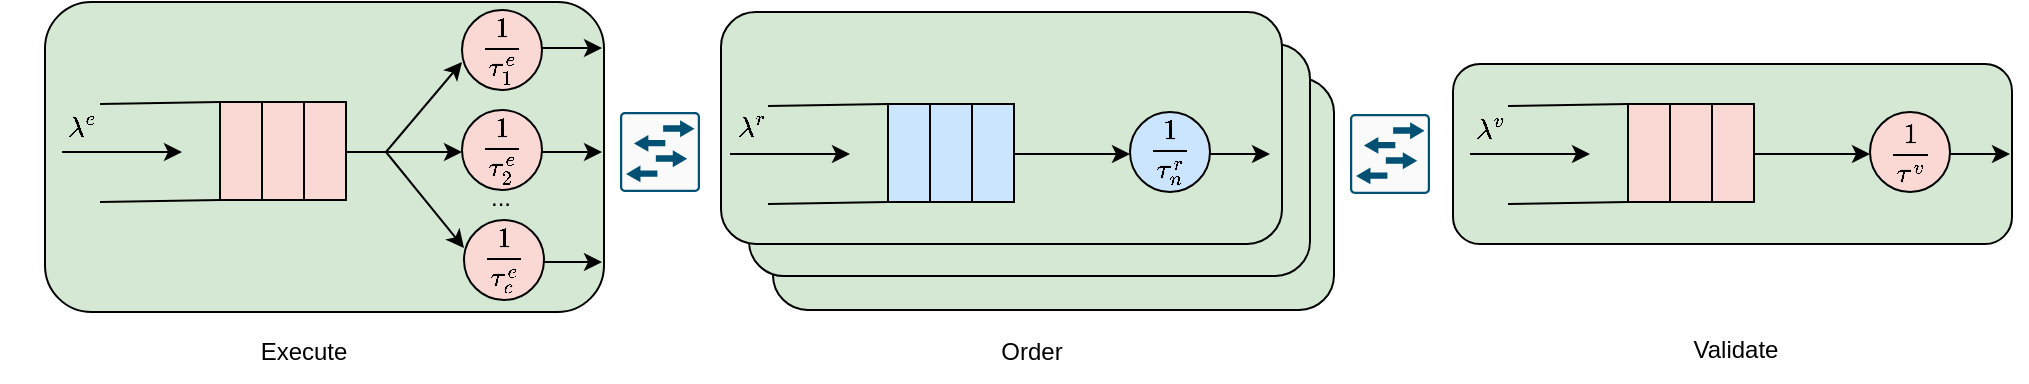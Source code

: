 <mxfile version="20.2.3" type="device"><diagram id="aW8BC6xyf7XYzy20FpQa" name="Page-1"><mxGraphModel dx="483" dy="307" grid="1" gridSize="10" guides="1" tooltips="1" connect="1" arrows="1" fold="1" page="1" pageScale="1" pageWidth="827" pageHeight="1169" math="1" shadow="0"><root><mxCell id="0"/><mxCell id="1" parent="0"/><mxCell id="fmg4xPLjpJWLCASZaRXe-45" value="" style="rounded=1;whiteSpace=wrap;html=1;fillColor=#D5E8D4;" parent="1" vertex="1"><mxGeometry x="410.5" y="343" width="280.5" height="116" as="geometry"/></mxCell><mxCell id="fmg4xPLjpJWLCASZaRXe-44" value="" style="rounded=1;whiteSpace=wrap;html=1;fillColor=#D5E8D4;" parent="1" vertex="1"><mxGeometry x="398.5" y="326" width="280.5" height="116" as="geometry"/></mxCell><mxCell id="fmg4xPLjpJWLCASZaRXe-42" value="" style="rounded=1;whiteSpace=wrap;html=1;fillColor=#D5E8D4;" parent="1" vertex="1"><mxGeometry x="46.5" y="305" width="279.5" height="155" as="geometry"/></mxCell><mxCell id="fmg4xPLjpJWLCASZaRXe-41" value="" style="rounded=1;whiteSpace=wrap;html=1;fillColor=#D5E8D4;" parent="1" vertex="1"><mxGeometry x="384.5" y="310" width="280.5" height="116" as="geometry"/></mxCell><mxCell id="fmg4xPLjpJWLCASZaRXe-2" value="" style="rounded=0;whiteSpace=wrap;html=1;fillColor=#FAD9D5;" parent="1" vertex="1"><mxGeometry x="134" y="355" width="21" height="49" as="geometry"/></mxCell><mxCell id="fmg4xPLjpJWLCASZaRXe-3" value="" style="endArrow=none;html=1;rounded=0;" parent="1" edge="1"><mxGeometry width="50" height="50" relative="1" as="geometry"><mxPoint x="74" y="356" as="sourcePoint"/><mxPoint x="134" y="355" as="targetPoint"/></mxGeometry></mxCell><mxCell id="fmg4xPLjpJWLCASZaRXe-4" value="" style="endArrow=classic;html=1;rounded=0;" parent="1" edge="1"><mxGeometry width="50" height="50" relative="1" as="geometry"><mxPoint x="55" y="380" as="sourcePoint"/><mxPoint x="115" y="380" as="targetPoint"/></mxGeometry></mxCell><mxCell id="fmg4xPLjpJWLCASZaRXe-5" value="$$\frac{1}{\tau_1^e}$$" style="ellipse;whiteSpace=wrap;html=1;aspect=fixed;fillColor=#FAD9D5;" parent="1" vertex="1"><mxGeometry x="255" y="309" width="40" height="40" as="geometry"/></mxCell><mxCell id="fmg4xPLjpJWLCASZaRXe-6" value="$$\lambda^e$$" style="text;html=1;strokeColor=none;fillColor=none;align=center;verticalAlign=middle;whiteSpace=wrap;rounded=0;" parent="1" vertex="1"><mxGeometry x="35" y="353" width="60" height="30" as="geometry"/></mxCell><mxCell id="fmg4xPLjpJWLCASZaRXe-7" value="$$\frac{1}{\tau_2^e}$$" style="ellipse;whiteSpace=wrap;html=1;aspect=fixed;fillColor=#FAD9D5;" parent="1" vertex="1"><mxGeometry x="255" y="359" width="40" height="40" as="geometry"/></mxCell><mxCell id="fmg4xPLjpJWLCASZaRXe-8" value="$$\frac{1}{\tau_c^e}$$" style="ellipse;whiteSpace=wrap;html=1;aspect=fixed;fillColor=#FAD9D5;" parent="1" vertex="1"><mxGeometry x="256" y="414" width="40" height="40" as="geometry"/></mxCell><mxCell id="fmg4xPLjpJWLCASZaRXe-9" value="" style="rounded=0;whiteSpace=wrap;html=1;fillColor=#FAD9D5;" parent="1" vertex="1"><mxGeometry x="155" y="355" width="21" height="49" as="geometry"/></mxCell><mxCell id="fmg4xPLjpJWLCASZaRXe-10" value="" style="rounded=0;whiteSpace=wrap;html=1;fillColor=#FAD9D5;" parent="1" vertex="1"><mxGeometry x="176" y="355" width="21" height="49" as="geometry"/></mxCell><mxCell id="fmg4xPLjpJWLCASZaRXe-11" value="" style="endArrow=none;html=1;rounded=0;" parent="1" edge="1"><mxGeometry width="50" height="50" relative="1" as="geometry"><mxPoint x="74" y="405" as="sourcePoint"/><mxPoint x="134" y="404" as="targetPoint"/></mxGeometry></mxCell><mxCell id="fmg4xPLjpJWLCASZaRXe-13" value="" style="endArrow=none;html=1;rounded=0;" parent="1" edge="1"><mxGeometry width="50" height="50" relative="1" as="geometry"><mxPoint x="197" y="380" as="sourcePoint"/><mxPoint x="217" y="380" as="targetPoint"/></mxGeometry></mxCell><mxCell id="fmg4xPLjpJWLCASZaRXe-14" value="" style="endArrow=classic;html=1;rounded=0;" parent="1" edge="1"><mxGeometry width="50" height="50" relative="1" as="geometry"><mxPoint x="295" y="328" as="sourcePoint"/><mxPoint x="325" y="328" as="targetPoint"/></mxGeometry></mxCell><mxCell id="fmg4xPLjpJWLCASZaRXe-16" value="" style="endArrow=classic;html=1;rounded=0;" parent="1" edge="1"><mxGeometry width="50" height="50" relative="1" as="geometry"><mxPoint x="295" y="380" as="sourcePoint"/><mxPoint x="325" y="380" as="targetPoint"/></mxGeometry></mxCell><mxCell id="fmg4xPLjpJWLCASZaRXe-17" value="" style="endArrow=classic;html=1;rounded=0;" parent="1" edge="1"><mxGeometry width="50" height="50" relative="1" as="geometry"><mxPoint x="296" y="435" as="sourcePoint"/><mxPoint x="325" y="435" as="targetPoint"/></mxGeometry></mxCell><mxCell id="fmg4xPLjpJWLCASZaRXe-18" value="..." style="text;strokeColor=none;fillColor=none;align=left;verticalAlign=middle;spacingLeft=4;spacingRight=4;overflow=hidden;points=[[0,0.5],[1,0.5]];portConstraint=eastwest;rotatable=0;" parent="1" vertex="1"><mxGeometry x="263.5" y="387" width="80" height="30" as="geometry"/></mxCell><mxCell id="fmg4xPLjpJWLCASZaRXe-19" value="" style="endArrow=classic;html=1;rounded=0;" parent="1" edge="1"><mxGeometry width="50" height="50" relative="1" as="geometry"><mxPoint x="217" y="380" as="sourcePoint"/><mxPoint x="255" y="335" as="targetPoint"/></mxGeometry></mxCell><mxCell id="fmg4xPLjpJWLCASZaRXe-20" value="" style="endArrow=classic;html=1;rounded=0;" parent="1" edge="1"><mxGeometry width="50" height="50" relative="1" as="geometry"><mxPoint x="217" y="380" as="sourcePoint"/><mxPoint x="255" y="380" as="targetPoint"/></mxGeometry></mxCell><mxCell id="fmg4xPLjpJWLCASZaRXe-21" value="" style="endArrow=classic;html=1;rounded=0;" parent="1" edge="1"><mxGeometry width="50" height="50" relative="1" as="geometry"><mxPoint x="217" y="380" as="sourcePoint"/><mxPoint x="256" y="428" as="targetPoint"/></mxGeometry></mxCell><mxCell id="fmg4xPLjpJWLCASZaRXe-22" value="" style="rounded=0;whiteSpace=wrap;html=1;fillColor=#CCE5FF;" parent="1" vertex="1"><mxGeometry x="468" y="356" width="21" height="49" as="geometry"/></mxCell><mxCell id="fmg4xPLjpJWLCASZaRXe-23" value="" style="endArrow=none;html=1;rounded=0;" parent="1" edge="1"><mxGeometry width="50" height="50" relative="1" as="geometry"><mxPoint x="408" y="357" as="sourcePoint"/><mxPoint x="468" y="356" as="targetPoint"/></mxGeometry></mxCell><mxCell id="fmg4xPLjpJWLCASZaRXe-24" value="" style="endArrow=classic;html=1;rounded=0;" parent="1" edge="1"><mxGeometry width="50" height="50" relative="1" as="geometry"><mxPoint x="389" y="381" as="sourcePoint"/><mxPoint x="449" y="381" as="targetPoint"/></mxGeometry></mxCell><mxCell id="fmg4xPLjpJWLCASZaRXe-27" value="$$\frac{1}{\tau_n^r}$$" style="ellipse;whiteSpace=wrap;html=1;aspect=fixed;fillColor=#CCE5FF;" parent="1" vertex="1"><mxGeometry x="589" y="360" width="40" height="40" as="geometry"/></mxCell><mxCell id="fmg4xPLjpJWLCASZaRXe-29" value="" style="rounded=0;whiteSpace=wrap;html=1;fillColor=#CCE5FF;" parent="1" vertex="1"><mxGeometry x="489" y="356" width="21" height="49" as="geometry"/></mxCell><mxCell id="fmg4xPLjpJWLCASZaRXe-30" value="" style="rounded=0;whiteSpace=wrap;html=1;fillColor=#CCE5FF;" parent="1" vertex="1"><mxGeometry x="510" y="356" width="21" height="49" as="geometry"/></mxCell><mxCell id="fmg4xPLjpJWLCASZaRXe-31" value="" style="endArrow=none;html=1;rounded=0;" parent="1" edge="1"><mxGeometry width="50" height="50" relative="1" as="geometry"><mxPoint x="408" y="406" as="sourcePoint"/><mxPoint x="468" y="405.0" as="targetPoint"/></mxGeometry></mxCell><mxCell id="fmg4xPLjpJWLCASZaRXe-32" value="" style="endArrow=none;html=1;rounded=0;" parent="1" edge="1"><mxGeometry width="50" height="50" relative="1" as="geometry"><mxPoint x="531" y="381" as="sourcePoint"/><mxPoint x="551" y="381" as="targetPoint"/></mxGeometry></mxCell><mxCell id="fmg4xPLjpJWLCASZaRXe-34" value="" style="endArrow=classic;html=1;rounded=0;" parent="1" edge="1"><mxGeometry width="50" height="50" relative="1" as="geometry"><mxPoint x="629" y="381" as="sourcePoint"/><mxPoint x="659" y="381" as="targetPoint"/></mxGeometry></mxCell><mxCell id="fmg4xPLjpJWLCASZaRXe-38" value="" style="endArrow=classic;html=1;rounded=0;" parent="1" edge="1"><mxGeometry width="50" height="50" relative="1" as="geometry"><mxPoint x="551" y="381" as="sourcePoint"/><mxPoint x="589" y="381" as="targetPoint"/></mxGeometry></mxCell><mxCell id="fmg4xPLjpJWLCASZaRXe-43" value="$$\lambda^r$$" style="text;html=1;strokeColor=none;fillColor=none;align=center;verticalAlign=middle;whiteSpace=wrap;rounded=0;" parent="1" vertex="1"><mxGeometry x="370" y="353" width="60" height="30" as="geometry"/></mxCell><mxCell id="fmg4xPLjpJWLCASZaRXe-46" value="" style="rounded=1;whiteSpace=wrap;html=1;fillColor=#D5E8D4;" parent="1" vertex="1"><mxGeometry x="750.5" y="336" width="279.5" height="90" as="geometry"/></mxCell><mxCell id="fmg4xPLjpJWLCASZaRXe-47" value="" style="rounded=0;whiteSpace=wrap;html=1;fillColor=#FAD9D5;" parent="1" vertex="1"><mxGeometry x="838" y="356" width="21" height="49" as="geometry"/></mxCell><mxCell id="fmg4xPLjpJWLCASZaRXe-48" value="" style="endArrow=none;html=1;rounded=0;" parent="1" edge="1"><mxGeometry width="50" height="50" relative="1" as="geometry"><mxPoint x="778" y="357" as="sourcePoint"/><mxPoint x="838" y="356" as="targetPoint"/></mxGeometry></mxCell><mxCell id="fmg4xPLjpJWLCASZaRXe-49" value="" style="endArrow=classic;html=1;rounded=0;" parent="1" edge="1"><mxGeometry width="50" height="50" relative="1" as="geometry"><mxPoint x="759.0" y="381" as="sourcePoint"/><mxPoint x="819.0" y="381" as="targetPoint"/></mxGeometry></mxCell><mxCell id="fmg4xPLjpJWLCASZaRXe-51" value="$$\lambda^v$$" style="text;html=1;strokeColor=none;fillColor=none;align=center;verticalAlign=middle;whiteSpace=wrap;rounded=0;" parent="1" vertex="1"><mxGeometry x="739" y="354" width="60" height="30" as="geometry"/></mxCell><mxCell id="fmg4xPLjpJWLCASZaRXe-52" value="$$\frac{1}{\tau^v}$$" style="ellipse;whiteSpace=wrap;html=1;aspect=fixed;fillColor=#FAD9D5;" parent="1" vertex="1"><mxGeometry x="959" y="360" width="40" height="40" as="geometry"/></mxCell><mxCell id="fmg4xPLjpJWLCASZaRXe-54" value="" style="rounded=0;whiteSpace=wrap;html=1;fillColor=#FAD9D5;" parent="1" vertex="1"><mxGeometry x="859" y="356" width="21" height="49" as="geometry"/></mxCell><mxCell id="fmg4xPLjpJWLCASZaRXe-55" value="" style="rounded=0;whiteSpace=wrap;html=1;fillColor=#FAD9D5;" parent="1" vertex="1"><mxGeometry x="880" y="356" width="21" height="49" as="geometry"/></mxCell><mxCell id="fmg4xPLjpJWLCASZaRXe-56" value="" style="endArrow=none;html=1;rounded=0;" parent="1" edge="1"><mxGeometry width="50" height="50" relative="1" as="geometry"><mxPoint x="778" y="406" as="sourcePoint"/><mxPoint x="838" y="405" as="targetPoint"/></mxGeometry></mxCell><mxCell id="fmg4xPLjpJWLCASZaRXe-57" value="" style="endArrow=none;html=1;rounded=0;" parent="1" edge="1"><mxGeometry width="50" height="50" relative="1" as="geometry"><mxPoint x="901" y="381" as="sourcePoint"/><mxPoint x="921" y="381" as="targetPoint"/></mxGeometry></mxCell><mxCell id="fmg4xPLjpJWLCASZaRXe-59" value="" style="endArrow=classic;html=1;rounded=0;" parent="1" edge="1"><mxGeometry width="50" height="50" relative="1" as="geometry"><mxPoint x="999.0" y="381" as="sourcePoint"/><mxPoint x="1029.0" y="381" as="targetPoint"/></mxGeometry></mxCell><mxCell id="fmg4xPLjpJWLCASZaRXe-63" value="" style="endArrow=classic;html=1;rounded=0;" parent="1" edge="1"><mxGeometry width="50" height="50" relative="1" as="geometry"><mxPoint x="921" y="381" as="sourcePoint"/><mxPoint x="959.0" y="381" as="targetPoint"/></mxGeometry></mxCell><mxCell id="fmg4xPLjpJWLCASZaRXe-74" value="" style="sketch=0;points=[[0.015,0.015,0],[0.985,0.015,0],[0.985,0.985,0],[0.015,0.985,0],[0.25,0,0],[0.5,0,0],[0.75,0,0],[1,0.25,0],[1,0.5,0],[1,0.75,0],[0.75,1,0],[0.5,1,0],[0.25,1,0],[0,0.75,0],[0,0.5,0],[0,0.25,0]];verticalLabelPosition=bottom;html=1;verticalAlign=top;aspect=fixed;align=center;pointerEvents=1;shape=mxgraph.cisco19.rect;prIcon=l2_switch;fillColor=#FAFAFA;strokeColor=#005073;" parent="1" vertex="1"><mxGeometry x="334" y="360" width="40" height="40" as="geometry"/></mxCell><mxCell id="fmg4xPLjpJWLCASZaRXe-77" value="" style="sketch=0;points=[[0.015,0.015,0],[0.985,0.015,0],[0.985,0.985,0],[0.015,0.985,0],[0.25,0,0],[0.5,0,0],[0.75,0,0],[1,0.25,0],[1,0.5,0],[1,0.75,0],[0.75,1,0],[0.5,1,0],[0.25,1,0],[0,0.75,0],[0,0.5,0],[0,0.25,0]];verticalLabelPosition=bottom;html=1;verticalAlign=top;aspect=fixed;align=center;pointerEvents=1;shape=mxgraph.cisco19.rect;prIcon=l2_switch;fillColor=#FAFAFA;strokeColor=#005073;" parent="1" vertex="1"><mxGeometry x="699" y="361" width="40" height="40" as="geometry"/></mxCell><mxCell id="fmg4xPLjpJWLCASZaRXe-78" value="Execute" style="text;html=1;strokeColor=none;fillColor=none;align=center;verticalAlign=middle;whiteSpace=wrap;rounded=0;" parent="1" vertex="1"><mxGeometry x="146" y="465" width="60" height="30" as="geometry"/></mxCell><mxCell id="fmg4xPLjpJWLCASZaRXe-79" value="Order" style="text;html=1;strokeColor=none;fillColor=none;align=center;verticalAlign=middle;whiteSpace=wrap;rounded=0;" parent="1" vertex="1"><mxGeometry x="510" y="465" width="60" height="30" as="geometry"/></mxCell><mxCell id="fmg4xPLjpJWLCASZaRXe-80" value="Validate" style="text;html=1;strokeColor=none;fillColor=none;align=center;verticalAlign=middle;whiteSpace=wrap;rounded=0;" parent="1" vertex="1"><mxGeometry x="862" y="464" width="60" height="30" as="geometry"/></mxCell></root></mxGraphModel></diagram></mxfile>